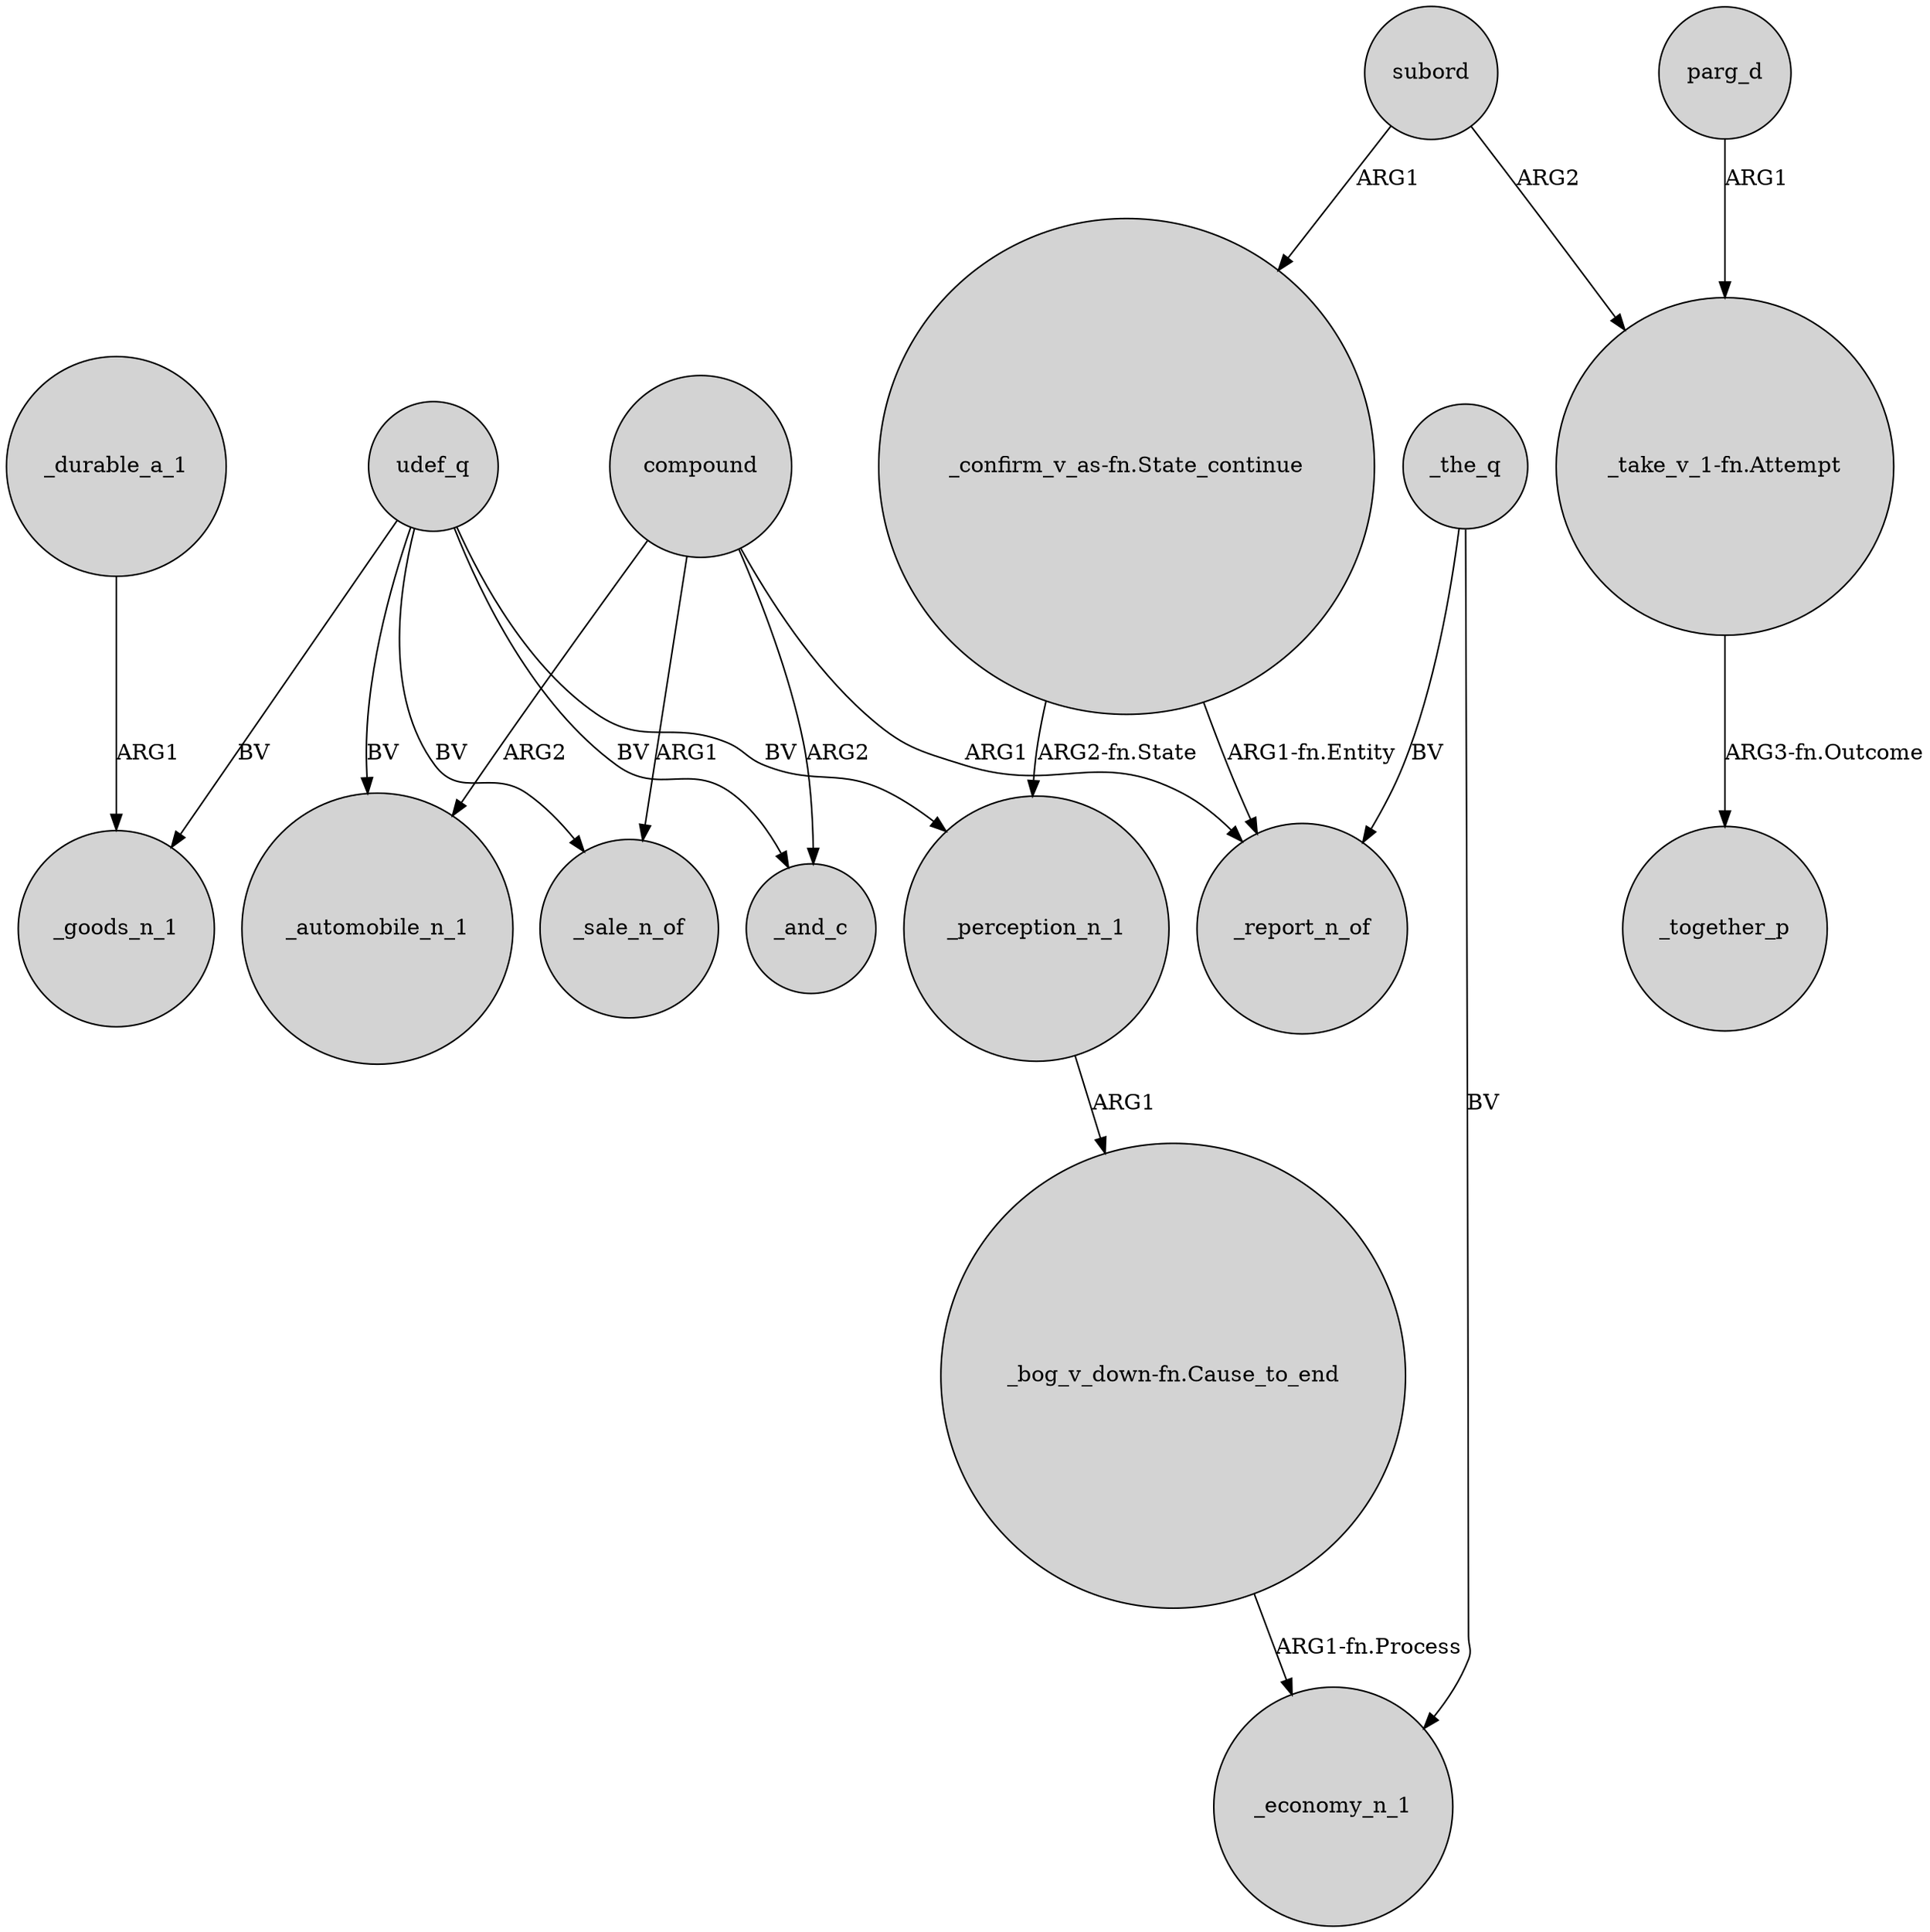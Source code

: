 digraph {
	node [shape=circle style=filled]
	_durable_a_1 -> _goods_n_1 [label=ARG1]
	"_confirm_v_as-fn.State_continue" -> _report_n_of [label="ARG1-fn.Entity"]
	_the_q -> _report_n_of [label=BV]
	udef_q -> _sale_n_of [label=BV]
	udef_q -> _and_c [label=BV]
	compound -> _and_c [label=ARG2]
	udef_q -> _automobile_n_1 [label=BV]
	"_bog_v_down-fn.Cause_to_end" -> _economy_n_1 [label="ARG1-fn.Process"]
	udef_q -> _goods_n_1 [label=BV]
	"_confirm_v_as-fn.State_continue" -> _perception_n_1 [label="ARG2-fn.State"]
	parg_d -> "_take_v_1-fn.Attempt" [label=ARG1]
	subord -> "_take_v_1-fn.Attempt" [label=ARG2]
	_perception_n_1 -> "_bog_v_down-fn.Cause_to_end" [label=ARG1]
	"_take_v_1-fn.Attempt" -> _together_p [label="ARG3-fn.Outcome"]
	compound -> _report_n_of [label=ARG1]
	compound -> _automobile_n_1 [label=ARG2]
	udef_q -> _perception_n_1 [label=BV]
	compound -> _sale_n_of [label=ARG1]
	subord -> "_confirm_v_as-fn.State_continue" [label=ARG1]
	_the_q -> _economy_n_1 [label=BV]
}
